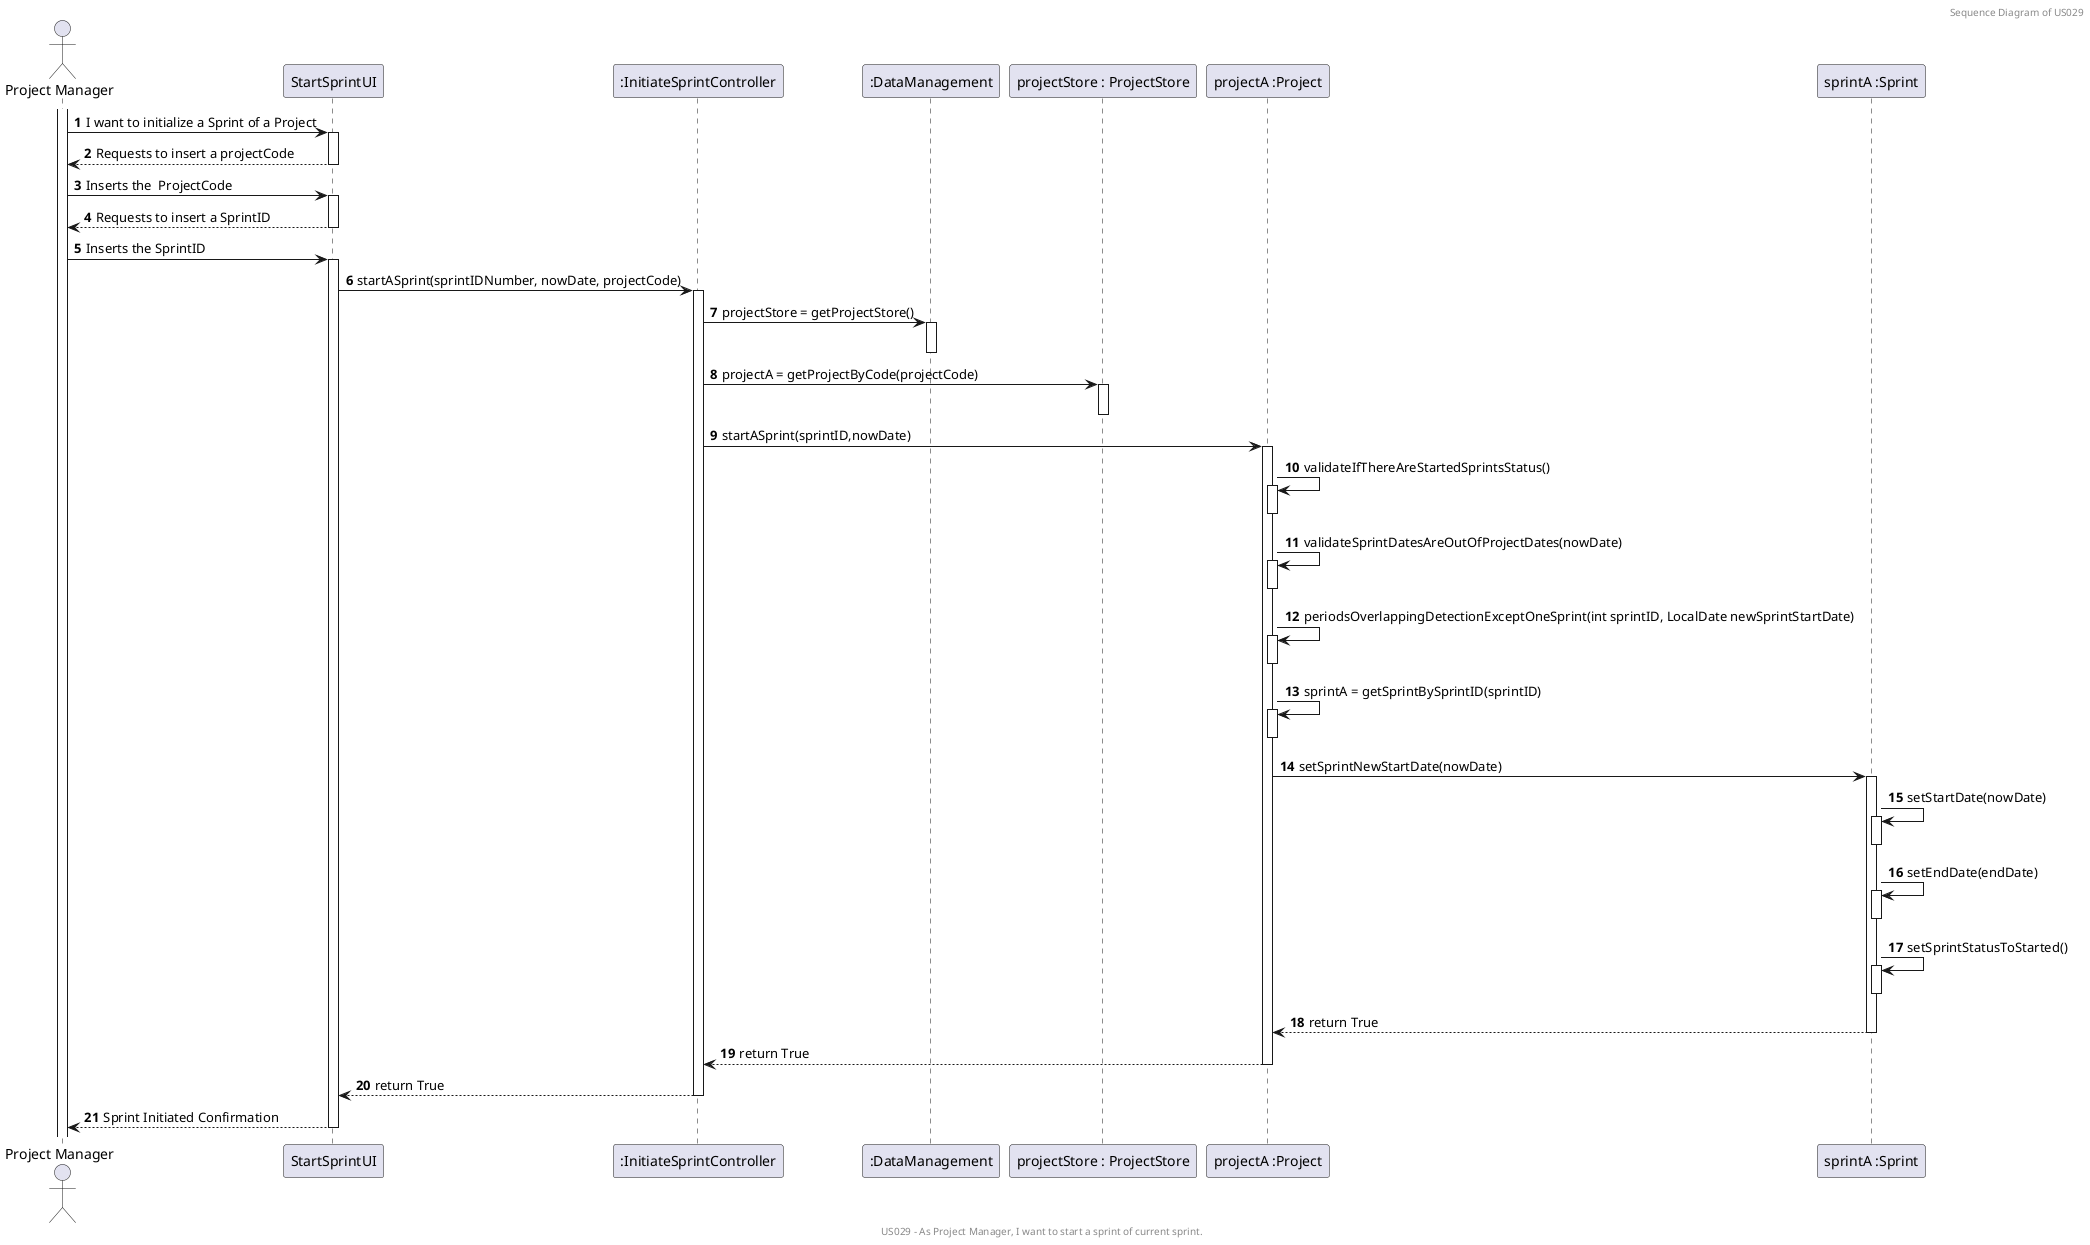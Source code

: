 @startuml
'https://plantuml.com/sequence-diagram
header
Sequence Diagram of US029
endheader

center footer US029 - As Project Manager, I want to start a sprint of current sprint.



autoactivate on
autonumber

actor "Project Manager" as User
participant "StartSprintUI" as UI
participant ":InitiateSprintController" as Controller
participant ":DataManagement" as C2
participant "projectStore : ProjectStore" as C3
participant "projectA :Project" as C4
participant "sprintA :Sprint" as C5

activate User


User -> UI: I want to initialize a Sprint of a Project
UI --> User: Requests to insert a projectCode
User -> UI: Inserts the  ProjectCode
UI --> User: Requests to insert a SprintID
User -> UI: Inserts the SprintID
UI -> Controller: startASprint(sprintIDNumber, nowDate, projectCode)
Controller -> C2: projectStore = getProjectStore()
deactivate C2
Controller -> C3:  projectA = getProjectByCode(projectCode)
deactivate C3
Controller -> C4:  startASprint(sprintID,nowDate)


C4 -> C4: validateIfThereAreStartedSprintsStatus()
deactivate C4
C4 -> C4: validateSprintDatesAreOutOfProjectDates(nowDate)
deactivate C4
C4 -> C4: periodsOverlappingDetectionExceptOneSprint(int sprintID, LocalDate newSprintStartDate)
deactivate C4

    C4 -> C4: sprintA = getSprintBySprintID(sprintID)
    deactivate C4

    C4 -> C5: setSprintNewStartDate(nowDate)
C5 -> C5: setStartDate(nowDate)
deactivate C5
C5 -> C5: setEndDate(endDate)
deactivate C5
C5 -> C5: setSprintStatusToStarted()
deactivate C5
C4 <-- C5: return True
Controller <-- C4: return True
UI <-- Controller: return True
User <-- UI: Sprint Initiated Confirmation

@enduml